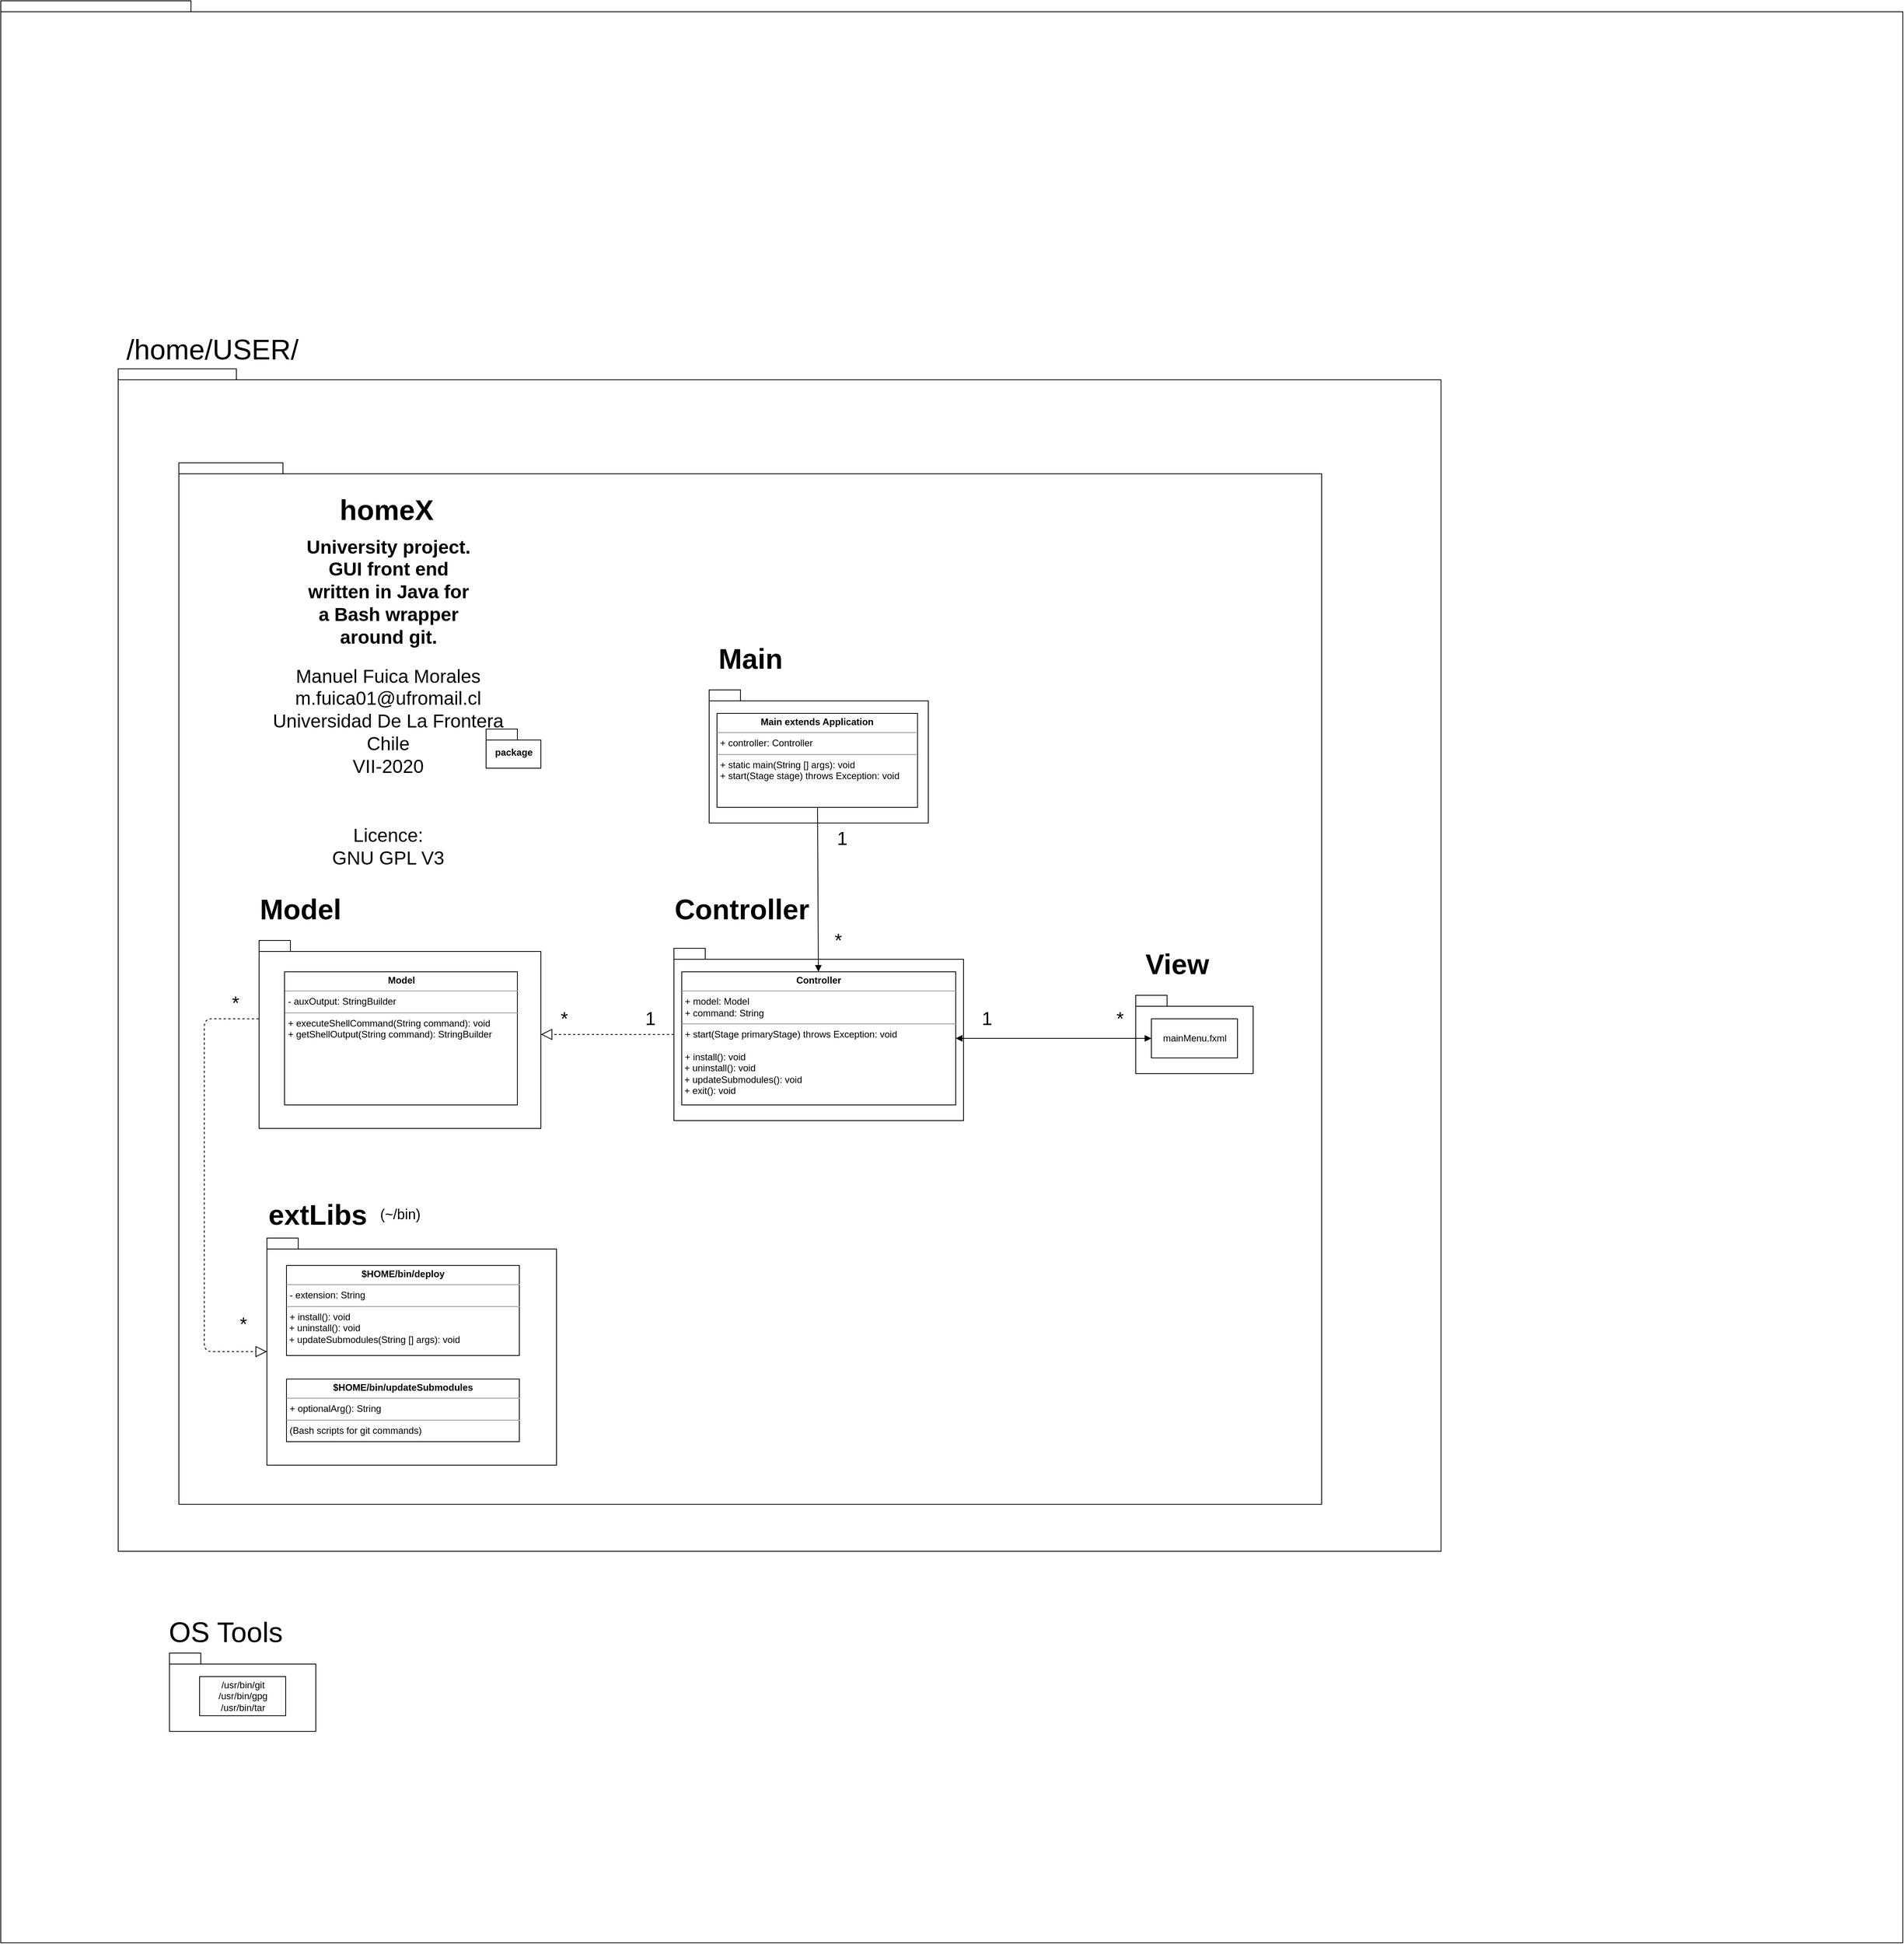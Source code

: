 <mxfile version="13.6.2" type="device"><diagram id="KosoB6J-P3A4uqQBlTQE" name="Page-1"><mxGraphModel dx="4866" dy="2540" grid="1" gridSize="10" guides="1" tooltips="1" connect="1" arrows="1" fold="1" page="1" pageScale="1" pageWidth="850" pageHeight="1100" math="0" shadow="0"><root><mxCell id="0"/><mxCell id="1" parent="0"/><mxCell id="q1qCUcKYCYyS79kKKaoJ-24" value="" style="shape=folder;fontStyle=1;spacingTop=10;tabWidth=40;tabHeight=14;tabPosition=left;html=1;" parent="1" vertex="1"><mxGeometry x="-1060" y="-540" width="2430" height="2480" as="geometry"/></mxCell><mxCell id="q1qCUcKYCYyS79kKKaoJ-21" value="" style="shape=folder;fontStyle=1;spacingTop=10;tabWidth=40;tabHeight=14;tabPosition=left;html=1;" parent="1" vertex="1"><mxGeometry x="-910" y="-70" width="1690" height="1510" as="geometry"/></mxCell><mxCell id="q1qCUcKYCYyS79kKKaoJ-20" value="package" style="shape=folder;fontStyle=1;spacingTop=10;tabWidth=40;tabHeight=14;tabPosition=left;html=1;" parent="1" vertex="1"><mxGeometry x="-832.5" y="50" width="1460" height="1330" as="geometry"/></mxCell><mxCell id="q1qCUcKYCYyS79kKKaoJ-18" value="" style="shape=folder;fontStyle=1;spacingTop=10;tabWidth=40;tabHeight=14;tabPosition=left;html=1;" parent="1" vertex="1"><mxGeometry x="-844.5" y="1570" width="187" height="100" as="geometry"/></mxCell><mxCell id="YaK9s6YQylqBzadyVOHL-1" value="" style="shape=folder;fontStyle=1;spacingTop=10;tabWidth=40;tabHeight=14;tabPosition=left;html=1;" parent="1" vertex="1"><mxGeometry x="-730" y="660" width="360" height="240" as="geometry"/></mxCell><mxCell id="YaK9s6YQylqBzadyVOHL-3" value="&lt;h1&gt;&lt;font style=&quot;font-size: 36px&quot;&gt;homeX&lt;/font&gt;&lt;/h1&gt;" style="text;html=1;strokeColor=none;fillColor=none;align=center;verticalAlign=middle;whiteSpace=wrap;rounded=0;" parent="1" vertex="1"><mxGeometry x="-647.5" y="100" width="160" height="20" as="geometry"/></mxCell><mxCell id="YaK9s6YQylqBzadyVOHL-6" value="&lt;h2&gt;&lt;font style=&quot;font-size: 24px&quot;&gt;University project. GUI front end written in Java for a Bash wrapper around git.&lt;/font&gt;&lt;/h2&gt;" style="text;html=1;strokeColor=none;fillColor=none;align=center;verticalAlign=middle;whiteSpace=wrap;rounded=0;" parent="1" vertex="1"><mxGeometry x="-677.5" y="170" width="225" height="90" as="geometry"/></mxCell><mxCell id="YaK9s6YQylqBzadyVOHL-9" value="&lt;h1&gt;&lt;font style=&quot;font-size: 36px&quot;&gt;Model&lt;/font&gt;&lt;/h1&gt;" style="text;html=1;strokeColor=none;fillColor=none;align=center;verticalAlign=middle;whiteSpace=wrap;rounded=0;" parent="1" vertex="1"><mxGeometry x="-697.5" y="610" width="40" height="20" as="geometry"/></mxCell><mxCell id="YaK9s6YQylqBzadyVOHL-13" value="&lt;font style=&quot;font-size: 24px&quot;&gt;Manuel Fuica Morales&lt;br&gt;m.fuica01@ufromail.cl&lt;br&gt;Universidad De La Frontera&lt;br&gt;Chile&lt;br&gt;VII-2020&lt;br&gt;&lt;/font&gt;" style="text;html=1;strokeColor=none;fillColor=none;align=center;verticalAlign=middle;whiteSpace=wrap;rounded=0;" parent="1" vertex="1"><mxGeometry x="-770" y="370" width="410" height="20" as="geometry"/></mxCell><mxCell id="YaK9s6YQylqBzadyVOHL-14" value="&lt;font style=&quot;font-size: 24px&quot;&gt;Licence:&lt;br&gt;GNU GPL V3&lt;/font&gt;" style="text;html=1;strokeColor=none;fillColor=none;align=center;verticalAlign=middle;whiteSpace=wrap;rounded=0;" parent="1" vertex="1"><mxGeometry x="-695" y="530" width="260" height="20" as="geometry"/></mxCell><mxCell id="YaK9s6YQylqBzadyVOHL-20" value="" style="shape=folder;fontStyle=1;spacingTop=10;tabWidth=40;tabHeight=14;tabPosition=left;html=1;" parent="1" vertex="1"><mxGeometry x="390" y="730" width="150" height="100" as="geometry"/></mxCell><mxCell id="YaK9s6YQylqBzadyVOHL-21" value="&lt;h1&gt;&lt;font style=&quot;font-size: 36px&quot;&gt;View&lt;/font&gt;&lt;/h1&gt;" style="text;html=1;strokeColor=none;fillColor=none;align=center;verticalAlign=middle;whiteSpace=wrap;rounded=0;" parent="1" vertex="1"><mxGeometry x="422.5" y="680" width="40" height="20" as="geometry"/></mxCell><mxCell id="YaK9s6YQylqBzadyVOHL-22" value="" style="shape=folder;fontStyle=1;spacingTop=10;tabWidth=40;tabHeight=14;tabPosition=left;html=1;" parent="1" vertex="1"><mxGeometry x="-155" y="340" width="280" height="170" as="geometry"/></mxCell><mxCell id="YaK9s6YQylqBzadyVOHL-23" value="&lt;h1&gt;&lt;span style=&quot;font-size: 36px&quot;&gt;Main&lt;/span&gt;&lt;/h1&gt;" style="text;html=1;strokeColor=none;fillColor=none;align=center;verticalAlign=middle;whiteSpace=wrap;rounded=0;" parent="1" vertex="1"><mxGeometry x="-122.5" y="290" width="40" height="20" as="geometry"/></mxCell><mxCell id="YaK9s6YQylqBzadyVOHL-25" value="&lt;h1&gt;&lt;span style=&quot;font-size: 36px&quot;&gt;Controller&lt;/span&gt;&lt;/h1&gt;" style="text;html=1;strokeColor=none;fillColor=none;align=center;verticalAlign=middle;whiteSpace=wrap;rounded=0;" parent="1" vertex="1"><mxGeometry x="-167.5" y="610" width="107.5" height="20" as="geometry"/></mxCell><mxCell id="YaK9s6YQylqBzadyVOHL-29" value="&lt;p style=&quot;margin: 0px ; margin-top: 4px ; text-align: center&quot;&gt;&lt;b&gt;Main extends Application&lt;/b&gt;&lt;/p&gt;&lt;hr size=&quot;1&quot;&gt;&lt;p style=&quot;margin: 0px ; margin-left: 4px&quot;&gt;&lt;span&gt;+ controller: Controller&lt;/span&gt;&lt;br&gt;&lt;/p&gt;&lt;hr size=&quot;1&quot;&gt;&lt;p style=&quot;margin: 0px ; margin-left: 4px&quot;&gt;&lt;span&gt;+ static main(String [] args): void&lt;/span&gt;&lt;br&gt;&lt;/p&gt;&lt;p style=&quot;margin: 0px ; margin-left: 4px&quot;&gt;+ start(Stage stage) throws Exception: void&lt;/p&gt;" style="verticalAlign=top;align=left;overflow=fill;fontSize=12;fontFamily=Helvetica;html=1;" parent="1" vertex="1"><mxGeometry x="-145" y="370" width="256.25" height="120" as="geometry"/></mxCell><mxCell id="YaK9s6YQylqBzadyVOHL-30" value="" style="shape=folder;fontStyle=1;spacingTop=10;tabWidth=40;tabHeight=14;tabPosition=left;html=1;" parent="1" vertex="1"><mxGeometry x="-200" y="670" width="370" height="220" as="geometry"/></mxCell><mxCell id="YaK9s6YQylqBzadyVOHL-31" value="&lt;p style=&quot;margin: 4px 0px 0px ; text-align: center&quot;&gt;&lt;b&gt;Controller&lt;/b&gt;&lt;/p&gt;&lt;hr size=&quot;1&quot;&gt;&lt;p style=&quot;margin: 0px 0px 0px 4px&quot;&gt;&lt;span&gt;+ model: Model&lt;/span&gt;&lt;br&gt;&lt;/p&gt;&lt;p style=&quot;margin: 0px 0px 0px 4px&quot;&gt;+ command: String&lt;/p&gt;&lt;hr size=&quot;1&quot;&gt;&lt;p style=&quot;margin: 0px 0px 0px 4px&quot;&gt;&lt;span&gt;+ start(Stage primaryStage) throws Exception: void&lt;/span&gt;&lt;/p&gt;&lt;p style=&quot;margin: 0px 0px 0px 4px&quot;&gt;&lt;span&gt;&lt;br&gt;&lt;/span&gt;&lt;/p&gt;&lt;p style=&quot;margin: 0px 0px 0px 4px&quot;&gt;&lt;span&gt;+ install(): void&lt;/span&gt;&lt;/p&gt;&lt;span&gt;&amp;nbsp;+ uninstall(): void&lt;/span&gt;&lt;span&gt;&amp;nbsp;&lt;br&gt;&amp;nbsp;+ updateSubmodules(): void&lt;br&gt;&lt;/span&gt;&lt;span&gt;&amp;nbsp;+ exit(): void&lt;br&gt;&lt;/span&gt;&lt;span&gt;&amp;nbsp;&lt;/span&gt;&lt;span&gt;&lt;br&gt;&lt;/span&gt;" style="verticalAlign=top;align=left;overflow=fill;fontSize=12;fontFamily=Helvetica;html=1;" parent="1" vertex="1"><mxGeometry x="-190" y="700" width="350" height="170" as="geometry"/></mxCell><mxCell id="YaK9s6YQylqBzadyVOHL-32" value="&lt;p style=&quot;margin: 4px 0px 0px ; text-align: center&quot;&gt;&lt;b&gt;Model&lt;/b&gt;&lt;/p&gt;&lt;hr size=&quot;1&quot;&gt;&lt;p style=&quot;margin: 0px 0px 0px 4px&quot;&gt;&lt;span&gt;- auxOutput: StringBuilder&lt;/span&gt;&lt;br&gt;&lt;/p&gt;&lt;hr size=&quot;1&quot;&gt;&lt;p style=&quot;margin: 0px 0px 0px 4px&quot;&gt;&lt;span&gt;+ executeShellCommand(String command): void&lt;/span&gt;&lt;/p&gt;&lt;p style=&quot;margin: 0px 0px 0px 4px&quot;&gt;+ getShellOutput(String command): StringBuilder&lt;/p&gt;&lt;p style=&quot;margin: 0px 0px 0px 4px&quot;&gt;&lt;/p&gt;&lt;span&gt;&lt;br&gt;&lt;/span&gt;" style="verticalAlign=top;align=left;overflow=fill;fontSize=12;fontFamily=Helvetica;html=1;" parent="1" vertex="1"><mxGeometry x="-697.5" y="700" width="297.5" height="170" as="geometry"/></mxCell><mxCell id="YaK9s6YQylqBzadyVOHL-34" value="mainMenu.fxml" style="html=1;" parent="1" vertex="1"><mxGeometry x="410" y="760" width="110" height="50" as="geometry"/></mxCell><mxCell id="YaK9s6YQylqBzadyVOHL-40" value="" style="shape=folder;fontStyle=1;spacingTop=10;tabWidth=40;tabHeight=14;tabPosition=left;html=1;" parent="1" vertex="1"><mxGeometry x="-720" y="1040" width="370" height="290" as="geometry"/></mxCell><mxCell id="YaK9s6YQylqBzadyVOHL-41" value="&lt;h1&gt;&lt;font style=&quot;font-size: 36px&quot;&gt;extLibs&lt;/font&gt;&lt;/h1&gt;" style="text;html=1;strokeColor=none;fillColor=none;align=center;verticalAlign=middle;whiteSpace=wrap;rounded=0;" parent="1" vertex="1"><mxGeometry x="-875" y="1000" width="440" height="20" as="geometry"/></mxCell><mxCell id="YaK9s6YQylqBzadyVOHL-42" value="&lt;p style=&quot;margin: 4px 0px 0px ; text-align: center&quot;&gt;&lt;b&gt;$HOME/bin/deploy&lt;/b&gt;&lt;/p&gt;&lt;hr size=&quot;1&quot;&gt;&lt;p style=&quot;margin: 0px 0px 0px 4px&quot;&gt;- extension: String&lt;/p&gt;&lt;hr size=&quot;1&quot;&gt;&lt;p style=&quot;margin: 0px 0px 0px 4px&quot;&gt;+ install(): void&lt;/p&gt;&lt;p style=&quot;margin: 0px 0px 0px 4px&quot;&gt;&lt;/p&gt;&lt;span&gt;&amp;nbsp;+ uninstall(): void&lt;br&gt;&amp;nbsp;+ updateSubmodules(String [] args): void&lt;br&gt;&lt;/span&gt;" style="verticalAlign=top;align=left;overflow=fill;fontSize=12;fontFamily=Helvetica;html=1;" parent="1" vertex="1"><mxGeometry x="-695" y="1075" width="297.5" height="115" as="geometry"/></mxCell><mxCell id="YaK9s6YQylqBzadyVOHL-47" value="&lt;p style=&quot;margin: 4px 0px 0px ; text-align: center&quot;&gt;&lt;b&gt;$HOME/bin/updateSubmodules&lt;/b&gt;&lt;/p&gt;&lt;hr size=&quot;1&quot;&gt;&lt;p style=&quot;margin: 0px 0px 0px 4px&quot;&gt;+ optionalArg(): String&lt;/p&gt;&lt;hr size=&quot;1&quot;&gt;&lt;p style=&quot;margin: 0px 0px 0px 4px&quot;&gt;(Bash scripts for git commands)&lt;/p&gt;&lt;span&gt;&lt;br&gt;&lt;/span&gt;" style="verticalAlign=top;align=left;overflow=fill;fontSize=12;fontFamily=Helvetica;html=1;" parent="1" vertex="1"><mxGeometry x="-695" y="1220" width="297.5" height="80" as="geometry"/></mxCell><mxCell id="YaK9s6YQylqBzadyVOHL-48" value="&lt;p&gt;&lt;font style=&quot;font-size: 18px&quot;&gt;(~/bin)&lt;/font&gt;&lt;/p&gt;" style="text;html=1;strokeColor=none;fillColor=none;align=center;verticalAlign=middle;whiteSpace=wrap;rounded=0;" parent="1" vertex="1"><mxGeometry x="-576.25" y="1000" width="52.5" height="20" as="geometry"/></mxCell><mxCell id="YaK9s6YQylqBzadyVOHL-51" value="" style="endArrow=block;dashed=1;endFill=0;endSize=12;html=1;exitX=-0.001;exitY=0.417;exitDx=0;exitDy=0;exitPerimeter=0;" parent="1" source="YaK9s6YQylqBzadyVOHL-1" target="YaK9s6YQylqBzadyVOHL-40" edge="1"><mxGeometry width="160" relative="1" as="geometry"><mxPoint x="-470" y="910" as="sourcePoint"/><mxPoint x="-310" y="910" as="targetPoint"/><Array as="points"><mxPoint x="-800" y="760"/><mxPoint x="-800" y="1185"/></Array></mxGeometry></mxCell><mxCell id="YaK9s6YQylqBzadyVOHL-53" value="" style="endArrow=block;dashed=1;endFill=0;endSize=12;html=1;" parent="1" source="YaK9s6YQylqBzadyVOHL-30" target="YaK9s6YQylqBzadyVOHL-1" edge="1"><mxGeometry width="160" relative="1" as="geometry"><mxPoint x="-370" y="800" as="sourcePoint"/><mxPoint x="-210" y="800" as="targetPoint"/></mxGeometry></mxCell><mxCell id="YaK9s6YQylqBzadyVOHL-55" value="" style="html=1;verticalAlign=bottom;endArrow=block;" parent="1" source="YaK9s6YQylqBzadyVOHL-29" target="YaK9s6YQylqBzadyVOHL-31" edge="1"><mxGeometry width="80" relative="1" as="geometry"><mxPoint x="-70" y="660" as="sourcePoint"/><mxPoint x="10" y="660" as="targetPoint"/></mxGeometry></mxCell><mxCell id="YaK9s6YQylqBzadyVOHL-57" value="&lt;font style=&quot;font-size: 24px&quot;&gt;1&lt;/font&gt;" style="text;html=1;strokeColor=none;fillColor=none;align=center;verticalAlign=middle;whiteSpace=wrap;rounded=0;" parent="1" vertex="1"><mxGeometry x="-5" y="520" width="40" height="20" as="geometry"/></mxCell><mxCell id="YaK9s6YQylqBzadyVOHL-58" value="&lt;font style=&quot;font-size: 24px&quot;&gt;*&lt;/font&gt;" style="text;html=1;strokeColor=none;fillColor=none;align=center;verticalAlign=middle;whiteSpace=wrap;rounded=0;" parent="1" vertex="1"><mxGeometry x="-10" y="650" width="40" height="20" as="geometry"/></mxCell><mxCell id="YaK9s6YQylqBzadyVOHL-59" value="&lt;font style=&quot;font-size: 24px&quot;&gt;1&lt;/font&gt;" style="text;html=1;strokeColor=none;fillColor=none;align=center;verticalAlign=middle;whiteSpace=wrap;rounded=0;" parent="1" vertex="1"><mxGeometry x="180" y="750" width="40" height="20" as="geometry"/></mxCell><mxCell id="YaK9s6YQylqBzadyVOHL-60" value="&lt;font style=&quot;font-size: 24px&quot;&gt;*&lt;/font&gt;" style="text;html=1;strokeColor=none;fillColor=none;align=center;verticalAlign=middle;whiteSpace=wrap;rounded=0;" parent="1" vertex="1"><mxGeometry x="350" y="750" width="40" height="20" as="geometry"/></mxCell><mxCell id="YaK9s6YQylqBzadyVOHL-61" value="" style="endArrow=block;startArrow=block;endFill=1;startFill=1;html=1;" parent="1" source="YaK9s6YQylqBzadyVOHL-31" target="YaK9s6YQylqBzadyVOHL-34" edge="1"><mxGeometry width="160" relative="1" as="geometry"><mxPoint x="210" y="790" as="sourcePoint"/><mxPoint x="370" y="790" as="targetPoint"/></mxGeometry></mxCell><mxCell id="YaK9s6YQylqBzadyVOHL-62" value="&lt;font style=&quot;font-size: 24px&quot;&gt;1&lt;/font&gt;" style="text;html=1;strokeColor=none;fillColor=none;align=center;verticalAlign=middle;whiteSpace=wrap;rounded=0;" parent="1" vertex="1"><mxGeometry x="-250" y="750" width="40" height="20" as="geometry"/></mxCell><mxCell id="YaK9s6YQylqBzadyVOHL-63" value="&lt;font style=&quot;font-size: 24px&quot;&gt;*&lt;/font&gt;" style="text;html=1;strokeColor=none;fillColor=none;align=center;verticalAlign=middle;whiteSpace=wrap;rounded=0;" parent="1" vertex="1"><mxGeometry x="-360" y="750" width="40" height="20" as="geometry"/></mxCell><mxCell id="YaK9s6YQylqBzadyVOHL-69" value="&lt;font style=&quot;font-size: 24px&quot;&gt;*&lt;/font&gt;" style="text;html=1;strokeColor=none;fillColor=none;align=center;verticalAlign=middle;whiteSpace=wrap;rounded=0;" parent="1" vertex="1"><mxGeometry x="-780" y="730" width="40" height="20" as="geometry"/></mxCell><mxCell id="YaK9s6YQylqBzadyVOHL-70" value="&lt;font style=&quot;font-size: 24px&quot;&gt;*&lt;/font&gt;" style="text;html=1;strokeColor=none;fillColor=none;align=center;verticalAlign=middle;whiteSpace=wrap;rounded=0;" parent="1" vertex="1"><mxGeometry x="-770" y="1140" width="40" height="20" as="geometry"/></mxCell><mxCell id="q1qCUcKYCYyS79kKKaoJ-16" value="/usr/bin/git&lt;br&gt;/usr/bin/gpg&lt;br&gt;/usr/bin/tar" style="html=1;" parent="1" vertex="1"><mxGeometry x="-806" y="1600" width="110" height="50" as="geometry"/></mxCell><mxCell id="q1qCUcKYCYyS79kKKaoJ-17" value="&lt;font style=&quot;font-size: 36px&quot;&gt;OS Tools&lt;br&gt;&lt;br&gt;&lt;/font&gt;" style="text;html=1;align=center;verticalAlign=middle;resizable=0;points=[];autosize=1;" parent="1" vertex="1"><mxGeometry x="-853.5" y="1540" width="160" height="50" as="geometry"/></mxCell><mxCell id="q1qCUcKYCYyS79kKKaoJ-19" value="package" style="shape=folder;fontStyle=1;spacingTop=10;tabWidth=40;tabHeight=14;tabPosition=left;html=1;" parent="1" vertex="1"><mxGeometry x="-440" y="390" width="70" height="50" as="geometry"/></mxCell><mxCell id="q1qCUcKYCYyS79kKKaoJ-23" value="&lt;span style=&quot;font-size: 36px&quot;&gt;/home/USER/&lt;/span&gt;" style="text;html=1;align=center;verticalAlign=middle;resizable=0;points=[];autosize=1;" parent="1" vertex="1"><mxGeometry x="-910" y="-110" width="240" height="30" as="geometry"/></mxCell></root></mxGraphModel></diagram></mxfile>